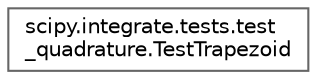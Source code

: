 digraph "Graphical Class Hierarchy"
{
 // LATEX_PDF_SIZE
  bgcolor="transparent";
  edge [fontname=Helvetica,fontsize=10,labelfontname=Helvetica,labelfontsize=10];
  node [fontname=Helvetica,fontsize=10,shape=box,height=0.2,width=0.4];
  rankdir="LR";
  Node0 [id="Node000000",label="scipy.integrate.tests.test\l_quadrature.TestTrapezoid",height=0.2,width=0.4,color="grey40", fillcolor="white", style="filled",URL="$d5/d48/classscipy_1_1integrate_1_1tests_1_1test__quadrature_1_1TestTrapezoid.html",tooltip=" "];
}
